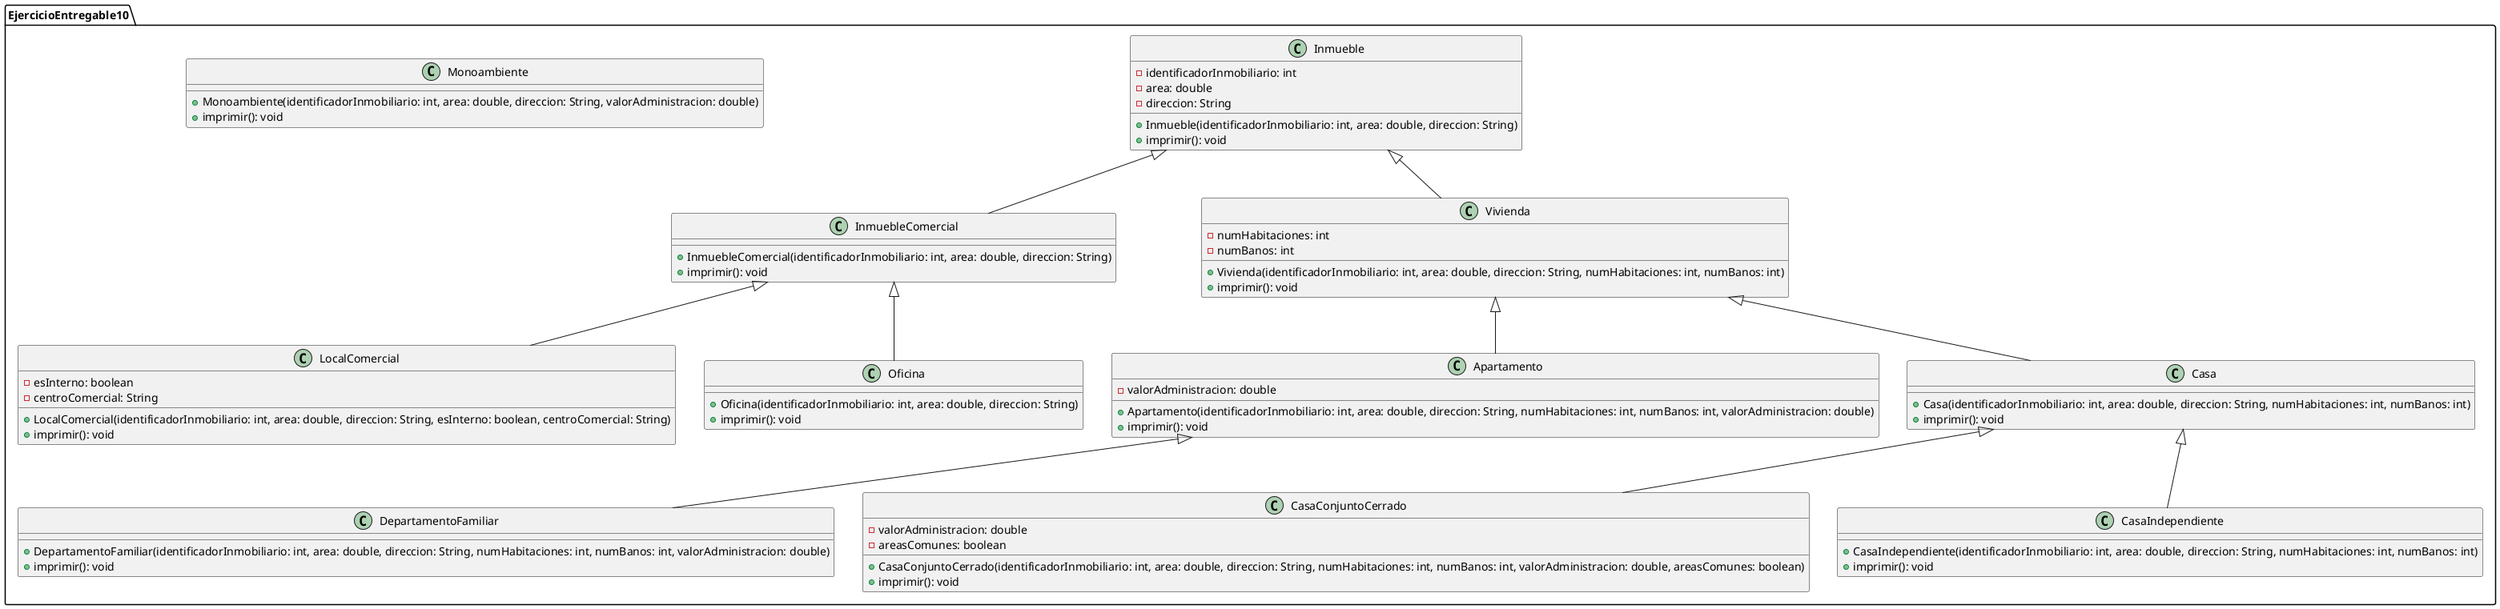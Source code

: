 @startuml

package EjercicioEntregable10 {
    class Inmueble {
        - identificadorInmobiliario: int
        - area: double
        - direccion: String
        + Inmueble(identificadorInmobiliario: int, area: double, direccion: String)
        + imprimir(): void
    }

    class InmuebleComercial {
        + InmuebleComercial(identificadorInmobiliario: int, area: double, direccion: String)
        + imprimir(): void
    }

    class Vivienda {
        - numHabitaciones: int
        - numBanos: int
        + Vivienda(identificadorInmobiliario: int, area: double, direccion: String, numHabitaciones: int, numBanos: int)
        + imprimir(): void
    }

    class Apartamento {
        - valorAdministracion: double
        + Apartamento(identificadorInmobiliario: int, area: double, direccion: String, numHabitaciones: int, numBanos: int, valorAdministracion: double)
        + imprimir(): void
    }

    class Casa {
        + Casa(identificadorInmobiliario: int, area: double, direccion: String, numHabitaciones: int, numBanos: int)
        + imprimir(): void
    }

    class CasaConjuntoCerrado {
        - valorAdministracion: double
        - areasComunes: boolean
        + CasaConjuntoCerrado(identificadorInmobiliario: int, area: double, direccion: String, numHabitaciones: int, numBanos: int, valorAdministracion: double, areasComunes: boolean)
        + imprimir(): void
    }

    class CasaIndependiente {
        + CasaIndependiente(identificadorInmobiliario: int, area: double, direccion: String, numHabitaciones: int, numBanos: int)
        + imprimir(): void
    }

    class DepartamentoFamiliar {
        + DepartamentoFamiliar(identificadorInmobiliario: int, area: double, direccion: String, numHabitaciones: int, numBanos: int, valorAdministracion: double)
        + imprimir(): void
    }

    class LocalComercial {
        - esInterno: boolean
        - centroComercial: String
        + LocalComercial(identificadorInmobiliario: int, area: double, direccion: String, esInterno: boolean, centroComercial: String)
        + imprimir(): void
    }

    class Monoambiente {
        + Monoambiente(identificadorInmobiliario: int, area: double, direccion: String, valorAdministracion: double)
        + imprimir(): void
    }

    class Oficina {
        + Oficina(identificadorInmobiliario: int, area: double, direccion: String)
        + imprimir(): void
    }

    Inmueble <|-- Vivienda
    Vivienda <|-- Apartamento
    Vivienda <|-- Casa
    Casa <|-- CasaConjuntoCerrado
    Casa <|-- CasaIndependiente
    Apartamento <|-- DepartamentoFamiliar
    Inmueble <|-- InmuebleComercial
    InmuebleComercial <|-- LocalComercial
    InmuebleComercial <|-- Oficina
}

@enduml